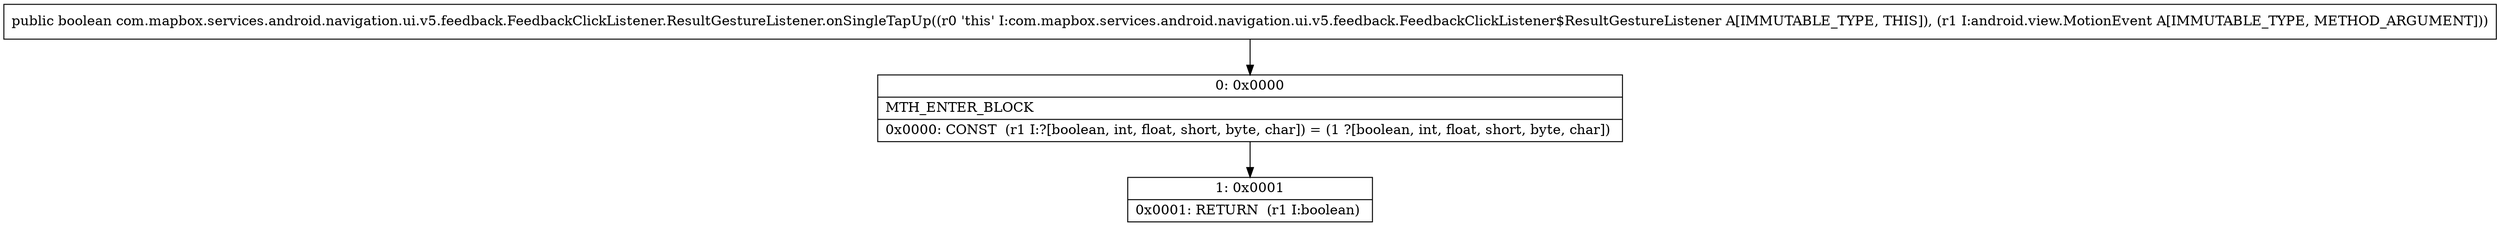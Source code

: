 digraph "CFG forcom.mapbox.services.android.navigation.ui.v5.feedback.FeedbackClickListener.ResultGestureListener.onSingleTapUp(Landroid\/view\/MotionEvent;)Z" {
Node_0 [shape=record,label="{0\:\ 0x0000|MTH_ENTER_BLOCK\l|0x0000: CONST  (r1 I:?[boolean, int, float, short, byte, char]) = (1 ?[boolean, int, float, short, byte, char]) \l}"];
Node_1 [shape=record,label="{1\:\ 0x0001|0x0001: RETURN  (r1 I:boolean) \l}"];
MethodNode[shape=record,label="{public boolean com.mapbox.services.android.navigation.ui.v5.feedback.FeedbackClickListener.ResultGestureListener.onSingleTapUp((r0 'this' I:com.mapbox.services.android.navigation.ui.v5.feedback.FeedbackClickListener$ResultGestureListener A[IMMUTABLE_TYPE, THIS]), (r1 I:android.view.MotionEvent A[IMMUTABLE_TYPE, METHOD_ARGUMENT])) }"];
MethodNode -> Node_0;
Node_0 -> Node_1;
}

